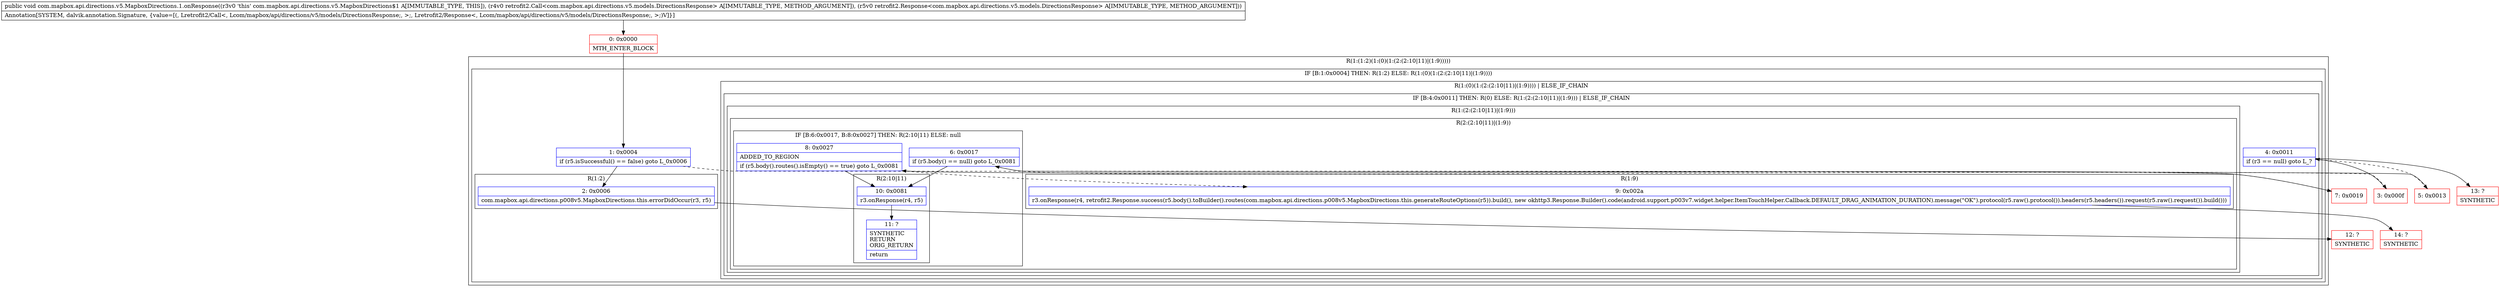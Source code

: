 digraph "CFG forcom.mapbox.api.directions.v5.MapboxDirections.1.onResponse(Lretrofit2\/Call;Lretrofit2\/Response;)V" {
subgraph cluster_Region_2040169349 {
label = "R(1:(1:2)(1:(0)(1:(2:(2:10|11)|(1:9)))))";
node [shape=record,color=blue];
subgraph cluster_IfRegion_164513220 {
label = "IF [B:1:0x0004] THEN: R(1:2) ELSE: R(1:(0)(1:(2:(2:10|11)|(1:9))))";
node [shape=record,color=blue];
Node_1 [shape=record,label="{1\:\ 0x0004|if (r5.isSuccessful() == false) goto L_0x0006\l}"];
subgraph cluster_Region_276504429 {
label = "R(1:2)";
node [shape=record,color=blue];
Node_2 [shape=record,label="{2\:\ 0x0006|com.mapbox.api.directions.p008v5.MapboxDirections.this.errorDidOccur(r3, r5)\l}"];
}
subgraph cluster_Region_656029756 {
label = "R(1:(0)(1:(2:(2:10|11)|(1:9)))) | ELSE_IF_CHAIN\l";
node [shape=record,color=blue];
subgraph cluster_IfRegion_170988017 {
label = "IF [B:4:0x0011] THEN: R(0) ELSE: R(1:(2:(2:10|11)|(1:9))) | ELSE_IF_CHAIN\l";
node [shape=record,color=blue];
Node_4 [shape=record,label="{4\:\ 0x0011|if (r3 == null) goto L_?\l}"];
subgraph cluster_Region_1898611990 {
label = "R(0)";
node [shape=record,color=blue];
}
subgraph cluster_Region_971144233 {
label = "R(1:(2:(2:10|11)|(1:9)))";
node [shape=record,color=blue];
subgraph cluster_Region_1338996977 {
label = "R(2:(2:10|11)|(1:9))";
node [shape=record,color=blue];
subgraph cluster_IfRegion_1299400288 {
label = "IF [B:6:0x0017, B:8:0x0027] THEN: R(2:10|11) ELSE: null";
node [shape=record,color=blue];
Node_6 [shape=record,label="{6\:\ 0x0017|if (r5.body() == null) goto L_0x0081\l}"];
Node_8 [shape=record,label="{8\:\ 0x0027|ADDED_TO_REGION\l|if (r5.body().routes().isEmpty() == true) goto L_0x0081\l}"];
subgraph cluster_Region_1750362349 {
label = "R(2:10|11)";
node [shape=record,color=blue];
Node_10 [shape=record,label="{10\:\ 0x0081|r3.onResponse(r4, r5)\l}"];
Node_11 [shape=record,label="{11\:\ ?|SYNTHETIC\lRETURN\lORIG_RETURN\l|return\l}"];
}
}
subgraph cluster_Region_1115505402 {
label = "R(1:9)";
node [shape=record,color=blue];
Node_9 [shape=record,label="{9\:\ 0x002a|r3.onResponse(r4, retrofit2.Response.success(r5.body().toBuilder().routes(com.mapbox.api.directions.p008v5.MapboxDirections.this.generateRouteOptions(r5)).build(), new okhttp3.Response.Builder().code(android.support.p003v7.widget.helper.ItemTouchHelper.Callback.DEFAULT_DRAG_ANIMATION_DURATION).message(\"OK\").protocol(r5.raw().protocol()).headers(r5.headers()).request(r5.raw().request()).build()))\l}"];
}
}
}
}
}
}
}
Node_0 [shape=record,color=red,label="{0\:\ 0x0000|MTH_ENTER_BLOCK\l}"];
Node_3 [shape=record,color=red,label="{3\:\ 0x000f}"];
Node_5 [shape=record,color=red,label="{5\:\ 0x0013}"];
Node_7 [shape=record,color=red,label="{7\:\ 0x0019}"];
Node_12 [shape=record,color=red,label="{12\:\ ?|SYNTHETIC\l}"];
Node_13 [shape=record,color=red,label="{13\:\ ?|SYNTHETIC\l}"];
Node_14 [shape=record,color=red,label="{14\:\ ?|SYNTHETIC\l}"];
MethodNode[shape=record,label="{public void com.mapbox.api.directions.v5.MapboxDirections.1.onResponse((r3v0 'this' com.mapbox.api.directions.v5.MapboxDirections$1 A[IMMUTABLE_TYPE, THIS]), (r4v0 retrofit2.Call\<com.mapbox.api.directions.v5.models.DirectionsResponse\> A[IMMUTABLE_TYPE, METHOD_ARGUMENT]), (r5v0 retrofit2.Response\<com.mapbox.api.directions.v5.models.DirectionsResponse\> A[IMMUTABLE_TYPE, METHOD_ARGUMENT]))  | Annotation[SYSTEM, dalvik.annotation.Signature, \{value=[(, Lretrofit2\/Call\<, Lcom\/mapbox\/api\/directions\/v5\/models\/DirectionsResponse;, \>;, Lretrofit2\/Response\<, Lcom\/mapbox\/api\/directions\/v5\/models\/DirectionsResponse;, \>;)V]\}]\l}"];
MethodNode -> Node_0;
Node_1 -> Node_2;
Node_1 -> Node_3[style=dashed];
Node_2 -> Node_12;
Node_4 -> Node_5[style=dashed];
Node_4 -> Node_13;
Node_6 -> Node_7[style=dashed];
Node_6 -> Node_10;
Node_8 -> Node_9[style=dashed];
Node_8 -> Node_10;
Node_10 -> Node_11;
Node_9 -> Node_14;
Node_0 -> Node_1;
Node_3 -> Node_4;
Node_5 -> Node_6;
Node_7 -> Node_8;
}

